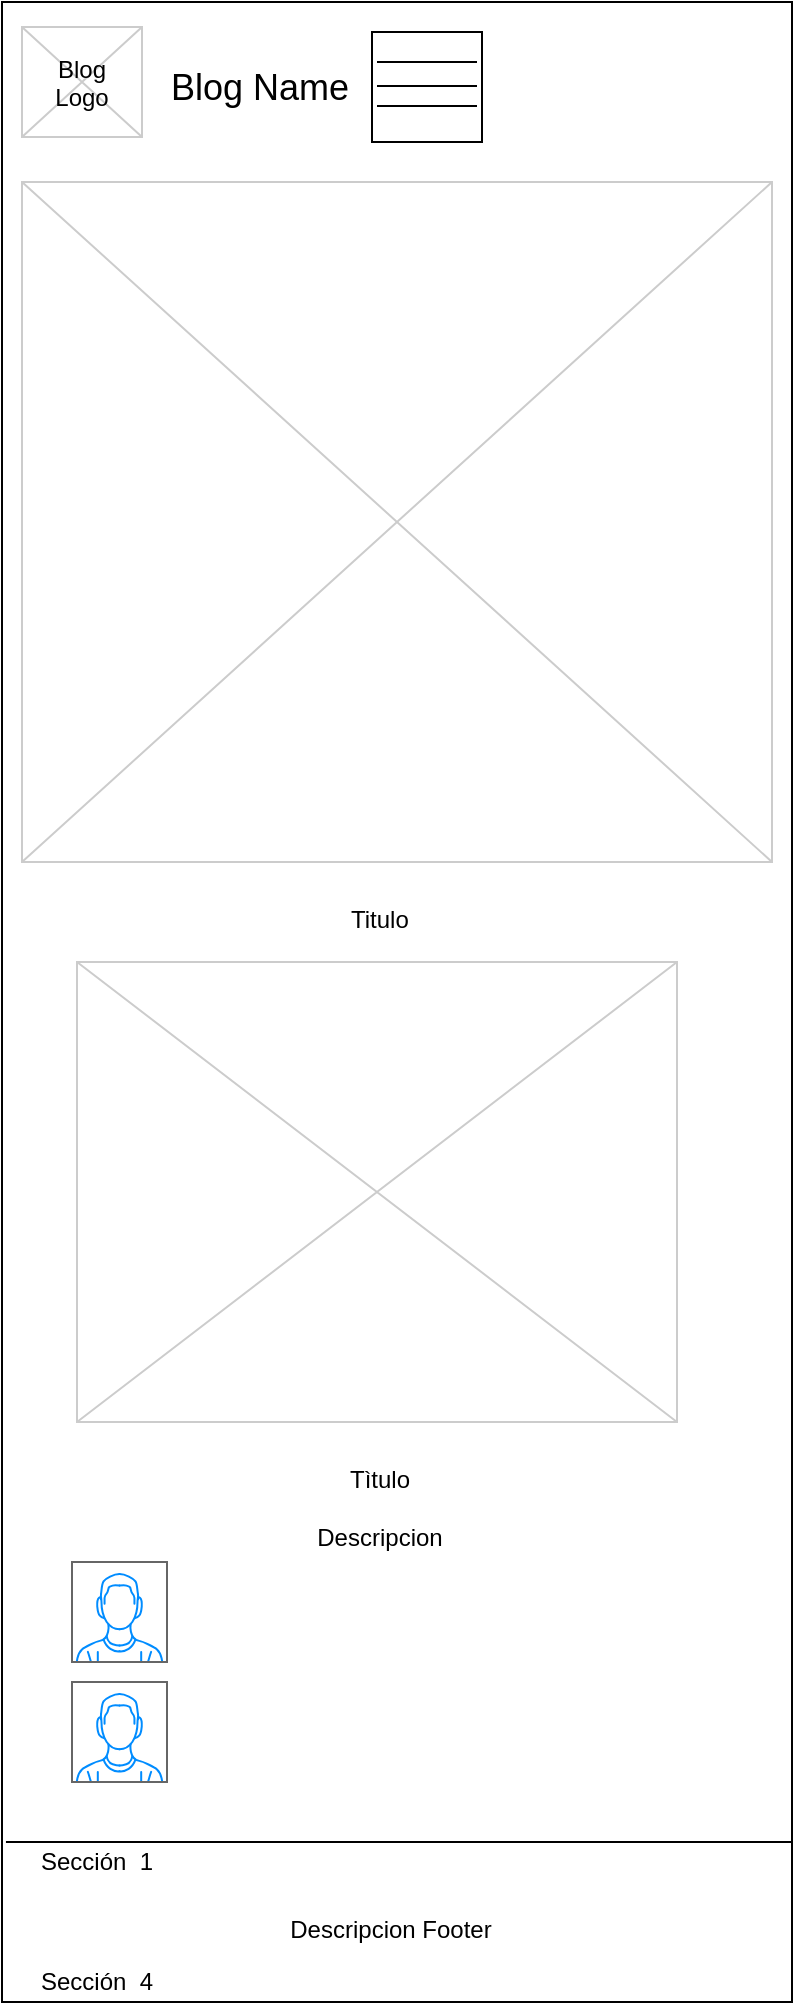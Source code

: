 <mxfile version="14.7.2" type="device" pages="4"><diagram name="Inicio" id="f1b7ffb7-ca1e-a977-7cf5-a751b3c06c05"><mxGraphModel dx="868" dy="426" grid="1" gridSize="10" guides="1" tooltips="1" connect="1" arrows="1" fold="1" page="1" pageScale="1" pageWidth="826" pageHeight="1169" background="none" math="0" shadow="0"><root><mxCell id="0"/><mxCell id="1" parent="0"/><mxCell id="qnHHF6-r_vTTIAI0Np6s-69" value="" style="rounded=0;whiteSpace=wrap;html=1;align=center;" vertex="1" parent="1"><mxGeometry x="5" width="395" height="1000" as="geometry"/></mxCell><mxCell id="2" value="Blog Name" style="text;spacingTop=-5;fontSize=18;fontStyle=0" parent="1" vertex="1"><mxGeometry x="87.5" y="30" width="230" height="20" as="geometry"/></mxCell><mxCell id="20" value="" style="verticalLabelPosition=bottom;verticalAlign=top;strokeWidth=1;shape=mxgraph.mockup.graphics.iconGrid;strokeColor=#CCCCCC;gridSize=1,1;" parent="1" vertex="1"><mxGeometry x="15" y="12.5" width="60" height="55" as="geometry"/></mxCell><mxCell id="21" value="Blog &#10;Logo" style="text;spacingTop=-5;align=center" parent="1" vertex="1"><mxGeometry x="25" y="25" width="40" height="40" as="geometry"/></mxCell><mxCell id="27" value="" style="verticalLabelPosition=bottom;verticalAlign=top;strokeWidth=1;shape=mxgraph.mockup.graphics.iconGrid;strokeColor=#CCCCCC;gridSize=1,1;" parent="1" vertex="1"><mxGeometry x="15" y="90" width="375" height="340" as="geometry"/></mxCell><mxCell id="34" value="Tìtulo&#10;&#10;Descripcion" style="text;spacingTop=-5;whiteSpace=wrap;align=center;" parent="1" vertex="1"><mxGeometry x="40" y="730" width="307.5" height="80" as="geometry"/></mxCell><mxCell id="42" value="Titulo" style="text;spacingTop=-5;" parent="1" vertex="1"><mxGeometry x="177.5" y="450" width="30" height="20" as="geometry"/></mxCell><mxCell id="50" value="" style="verticalLabelPosition=bottom;verticalAlign=top;strokeWidth=1;shape=mxgraph.mockup.graphics.iconGrid;strokeColor=#CCCCCC;gridSize=1,1;" parent="1" vertex="1"><mxGeometry x="42.5" y="480" width="300" height="230" as="geometry"/></mxCell><mxCell id="qnHHF6-r_vTTIAI0Np6s-62" value="" style="whiteSpace=wrap;html=1;aspect=fixed;" vertex="1" parent="1"><mxGeometry x="190" y="15" width="55" height="55" as="geometry"/></mxCell><mxCell id="qnHHF6-r_vTTIAI0Np6s-64" value="" style="endArrow=none;html=1;" edge="1" parent="1"><mxGeometry width="50" height="50" relative="1" as="geometry"><mxPoint x="192.5" y="30" as="sourcePoint"/><mxPoint x="242.5" y="30" as="targetPoint"/></mxGeometry></mxCell><mxCell id="qnHHF6-r_vTTIAI0Np6s-65" value="" style="endArrow=none;html=1;" edge="1" parent="1"><mxGeometry width="50" height="50" relative="1" as="geometry"><mxPoint x="192.5" y="42" as="sourcePoint"/><mxPoint x="242.5" y="42" as="targetPoint"/></mxGeometry></mxCell><mxCell id="qnHHF6-r_vTTIAI0Np6s-66" value="" style="endArrow=none;html=1;" edge="1" parent="1"><mxGeometry width="50" height="50" relative="1" as="geometry"><mxPoint x="192.5" y="52" as="sourcePoint"/><mxPoint x="242.5" y="52" as="targetPoint"/></mxGeometry></mxCell><mxCell id="qnHHF6-r_vTTIAI0Np6s-67" value="" style="verticalLabelPosition=bottom;shadow=0;dashed=0;align=center;html=1;verticalAlign=top;strokeWidth=1;shape=mxgraph.mockup.containers.userMale;strokeColor=#666666;strokeColor2=#008cff;" vertex="1" parent="1"><mxGeometry x="40" y="780" width="47.5" height="50" as="geometry"/></mxCell><mxCell id="qnHHF6-r_vTTIAI0Np6s-68" value="" style="verticalLabelPosition=bottom;shadow=0;dashed=0;align=center;html=1;verticalAlign=top;strokeWidth=1;shape=mxgraph.mockup.containers.userMale;strokeColor=#666666;strokeColor2=#008cff;" vertex="1" parent="1"><mxGeometry x="40" y="840" width="47.5" height="50" as="geometry"/></mxCell><mxCell id="qnHHF6-r_vTTIAI0Np6s-70" value="" style="endArrow=none;html=1;exitX=0.005;exitY=0.92;exitDx=0;exitDy=0;exitPerimeter=0;entryX=1;entryY=0.92;entryDx=0;entryDy=0;entryPerimeter=0;" edge="1" parent="1" source="qnHHF6-r_vTTIAI0Np6s-69" target="qnHHF6-r_vTTIAI0Np6s-69"><mxGeometry width="50" height="50" relative="1" as="geometry"><mxPoint x="370" y="980" as="sourcePoint"/><mxPoint x="420" y="960" as="targetPoint"/></mxGeometry></mxCell><mxCell id="qnHHF6-r_vTTIAI0Np6s-71" value="Sección&amp;nbsp; 1" style="text;html=1;strokeColor=none;fillColor=none;align=center;verticalAlign=middle;whiteSpace=wrap;rounded=0;" vertex="1" parent="1"><mxGeometry x="15" y="920" width="75" height="20" as="geometry"/></mxCell><mxCell id="qnHHF6-r_vTTIAI0Np6s-72" value="Sección&amp;nbsp; 4" style="text;html=1;strokeColor=none;fillColor=none;align=center;verticalAlign=middle;whiteSpace=wrap;rounded=0;" vertex="1" parent="1"><mxGeometry x="15" y="980" width="75" height="20" as="geometry"/></mxCell><mxCell id="qnHHF6-r_vTTIAI0Np6s-73" value="&lt;h1&gt;&lt;span style=&quot;font-size: 12px ; font-weight: normal&quot;&gt;Descripcion Footer&lt;/span&gt;&lt;br&gt;&lt;/h1&gt;" style="text;html=1;strokeColor=none;fillColor=none;spacing=5;spacingTop=-20;whiteSpace=wrap;overflow=hidden;rounded=0;align=center;" vertex="1" parent="1"><mxGeometry x="17.5" y="940" width="362.5" height="40" as="geometry"/></mxCell></root></mxGraphModel></diagram><diagram name="Tattos" id="P042-ufTU3jRroPHva3r"><mxGraphModel dx="868" dy="426" grid="1" gridSize="10" guides="1" tooltips="1" connect="1" arrows="1" fold="1" page="1" pageScale="1" pageWidth="826" pageHeight="1169" background="none" math="0" shadow="0"><root><mxCell id="gthebJS9XWm7W8On1DVW-0"/><mxCell id="gthebJS9XWm7W8On1DVW-1" parent="gthebJS9XWm7W8On1DVW-0"/><mxCell id="gthebJS9XWm7W8On1DVW-2" value="" style="rounded=0;whiteSpace=wrap;html=1;align=center;" vertex="1" parent="gthebJS9XWm7W8On1DVW-1"><mxGeometry x="5" width="395" height="860" as="geometry"/></mxCell><mxCell id="gthebJS9XWm7W8On1DVW-3" value="Blog Name" style="text;spacingTop=-5;fontSize=18;fontStyle=0" vertex="1" parent="gthebJS9XWm7W8On1DVW-1"><mxGeometry x="87.5" y="30" width="230" height="20" as="geometry"/></mxCell><mxCell id="gthebJS9XWm7W8On1DVW-4" value="" style="verticalLabelPosition=bottom;verticalAlign=top;strokeWidth=1;shape=mxgraph.mockup.graphics.iconGrid;strokeColor=#CCCCCC;gridSize=1,1;" vertex="1" parent="gthebJS9XWm7W8On1DVW-1"><mxGeometry x="15" y="12.5" width="60" height="55" as="geometry"/></mxCell><mxCell id="gthebJS9XWm7W8On1DVW-5" value="Blog &#10;Logo" style="text;spacingTop=-5;align=center" vertex="1" parent="gthebJS9XWm7W8On1DVW-1"><mxGeometry x="25" y="25" width="40" height="40" as="geometry"/></mxCell><mxCell id="gthebJS9XWm7W8On1DVW-7" value="Tìtulo&#10;&#10;Descripcion" style="text;spacingTop=-5;whiteSpace=wrap;align=center;" vertex="1" parent="gthebJS9XWm7W8On1DVW-1"><mxGeometry x="45" y="380" width="307.5" height="80" as="geometry"/></mxCell><mxCell id="gthebJS9XWm7W8On1DVW-8" value="Titulo" style="text;spacingTop=-5;" vertex="1" parent="gthebJS9XWm7W8On1DVW-1"><mxGeometry x="178.75" y="100" width="30" height="20" as="geometry"/></mxCell><mxCell id="gthebJS9XWm7W8On1DVW-9" value="" style="verticalLabelPosition=bottom;verticalAlign=top;strokeWidth=1;shape=mxgraph.mockup.graphics.iconGrid;strokeColor=#CCCCCC;gridSize=1,1;" vertex="1" parent="gthebJS9XWm7W8On1DVW-1"><mxGeometry x="48.75" y="130" width="300" height="230" as="geometry"/></mxCell><mxCell id="gthebJS9XWm7W8On1DVW-10" value="" style="whiteSpace=wrap;html=1;aspect=fixed;" vertex="1" parent="gthebJS9XWm7W8On1DVW-1"><mxGeometry x="190" y="15" width="55" height="55" as="geometry"/></mxCell><mxCell id="gthebJS9XWm7W8On1DVW-11" value="" style="endArrow=none;html=1;" edge="1" parent="gthebJS9XWm7W8On1DVW-1"><mxGeometry width="50" height="50" relative="1" as="geometry"><mxPoint x="192.5" y="30" as="sourcePoint"/><mxPoint x="242.5" y="30" as="targetPoint"/></mxGeometry></mxCell><mxCell id="gthebJS9XWm7W8On1DVW-12" value="" style="endArrow=none;html=1;" edge="1" parent="gthebJS9XWm7W8On1DVW-1"><mxGeometry width="50" height="50" relative="1" as="geometry"><mxPoint x="192.5" y="42" as="sourcePoint"/><mxPoint x="242.5" y="42" as="targetPoint"/></mxGeometry></mxCell><mxCell id="gthebJS9XWm7W8On1DVW-13" value="" style="endArrow=none;html=1;" edge="1" parent="gthebJS9XWm7W8On1DVW-1"><mxGeometry width="50" height="50" relative="1" as="geometry"><mxPoint x="192.5" y="52" as="sourcePoint"/><mxPoint x="242.5" y="52" as="targetPoint"/></mxGeometry></mxCell><mxCell id="gthebJS9XWm7W8On1DVW-16" value="" style="endArrow=none;html=1;exitX=0.005;exitY=0.92;exitDx=0;exitDy=0;exitPerimeter=0;entryX=1;entryY=0.92;entryDx=0;entryDy=0;entryPerimeter=0;" edge="1" parent="gthebJS9XWm7W8On1DVW-1" source="gthebJS9XWm7W8On1DVW-2" target="gthebJS9XWm7W8On1DVW-2"><mxGeometry width="50" height="50" relative="1" as="geometry"><mxPoint x="370" y="980" as="sourcePoint"/><mxPoint x="420" y="960" as="targetPoint"/></mxGeometry></mxCell><mxCell id="gthebJS9XWm7W8On1DVW-17" value="Sección&amp;nbsp; 1" style="text;html=1;strokeColor=none;fillColor=none;align=center;verticalAlign=middle;whiteSpace=wrap;rounded=0;" vertex="1" parent="gthebJS9XWm7W8On1DVW-1"><mxGeometry x="11.25" y="790" width="75" height="20" as="geometry"/></mxCell><mxCell id="gthebJS9XWm7W8On1DVW-18" value="Sección&amp;nbsp; 4" style="text;html=1;strokeColor=none;fillColor=none;align=center;verticalAlign=middle;whiteSpace=wrap;rounded=0;" vertex="1" parent="gthebJS9XWm7W8On1DVW-1"><mxGeometry x="11.25" y="840" width="75" height="20" as="geometry"/></mxCell><mxCell id="gthebJS9XWm7W8On1DVW-19" value="&lt;h1&gt;&lt;span style=&quot;font-size: 12px ; font-weight: normal&quot;&gt;Descripcion Footer&lt;/span&gt;&lt;br&gt;&lt;/h1&gt;" style="text;html=1;strokeColor=none;fillColor=none;spacing=5;spacingTop=-20;whiteSpace=wrap;overflow=hidden;rounded=0;align=center;" vertex="1" parent="gthebJS9XWm7W8On1DVW-1"><mxGeometry x="13.75" y="800" width="362.5" height="40" as="geometry"/></mxCell><mxCell id="gthebJS9XWm7W8On1DVW-20" value="" style="endArrow=none;html=1;exitX=0.005;exitY=0.085;exitDx=0;exitDy=0;exitPerimeter=0;entryX=1.01;entryY=0.087;entryDx=0;entryDy=0;entryPerimeter=0;" edge="1" parent="gthebJS9XWm7W8On1DVW-1" source="gthebJS9XWm7W8On1DVW-2" target="gthebJS9XWm7W8On1DVW-2"><mxGeometry width="50" height="50" relative="1" as="geometry"><mxPoint x="390" y="280" as="sourcePoint"/><mxPoint x="440" y="230" as="targetPoint"/></mxGeometry></mxCell><mxCell id="gthebJS9XWm7W8On1DVW-22" value="Tìtulo&#10;&#10;Descripcion" style="text;spacingTop=-5;whiteSpace=wrap;align=center;" vertex="1" parent="gthebJS9XWm7W8On1DVW-1"><mxGeometry x="40" y="720" width="307.5" height="80" as="geometry"/></mxCell><mxCell id="gthebJS9XWm7W8On1DVW-23" value="" style="verticalLabelPosition=bottom;verticalAlign=top;strokeWidth=1;shape=mxgraph.mockup.graphics.iconGrid;strokeColor=#CCCCCC;gridSize=1,1;" vertex="1" parent="gthebJS9XWm7W8On1DVW-1"><mxGeometry x="43.75" y="470" width="300" height="230" as="geometry"/></mxCell></root></mxGraphModel></diagram><diagram name="Tatuadores" id="aulRINSXSfv9gMzBBJAd"><mxGraphModel dx="868" dy="426" grid="1" gridSize="10" guides="1" tooltips="1" connect="1" arrows="1" fold="1" page="1" pageScale="1" pageWidth="826" pageHeight="1169" background="none" math="0" shadow="0"><root><mxCell id="qX61a2T63On21or0bXD7-0"/><mxCell id="qX61a2T63On21or0bXD7-1" parent="qX61a2T63On21or0bXD7-0"/><mxCell id="qX61a2T63On21or0bXD7-2" value="" style="rounded=0;whiteSpace=wrap;html=1;align=center;" vertex="1" parent="qX61a2T63On21or0bXD7-1"><mxGeometry x="5" width="395" height="720" as="geometry"/></mxCell><mxCell id="qX61a2T63On21or0bXD7-3" value="Blog Name" style="text;spacingTop=-5;fontSize=18;fontStyle=0" vertex="1" parent="qX61a2T63On21or0bXD7-1"><mxGeometry x="87.5" y="30" width="230" height="20" as="geometry"/></mxCell><mxCell id="qX61a2T63On21or0bXD7-4" value="" style="verticalLabelPosition=bottom;verticalAlign=top;strokeWidth=1;shape=mxgraph.mockup.graphics.iconGrid;strokeColor=#CCCCCC;gridSize=1,1;" vertex="1" parent="qX61a2T63On21or0bXD7-1"><mxGeometry x="15" y="12.5" width="60" height="55" as="geometry"/></mxCell><mxCell id="qX61a2T63On21or0bXD7-5" value="Blog &#10;Logo" style="text;spacingTop=-5;align=center" vertex="1" parent="qX61a2T63On21or0bXD7-1"><mxGeometry x="25" y="25" width="40" height="40" as="geometry"/></mxCell><mxCell id="qX61a2T63On21or0bXD7-6" value="Tìtulo&#10;&#10;Descripcion" style="text;spacingTop=-5;whiteSpace=wrap;align=center;" vertex="1" parent="qX61a2T63On21or0bXD7-1"><mxGeometry x="48.76" y="270" width="307.5" height="80" as="geometry"/></mxCell><mxCell id="qX61a2T63On21or0bXD7-7" value="Titulo" style="text;spacingTop=-5;" vertex="1" parent="qX61a2T63On21or0bXD7-1"><mxGeometry x="178.75" y="100" width="30" height="20" as="geometry"/></mxCell><mxCell id="qX61a2T63On21or0bXD7-8" value="" style="verticalLabelPosition=bottom;verticalAlign=top;strokeWidth=1;shape=mxgraph.mockup.graphics.iconGrid;strokeColor=#CCCCCC;gridSize=1,1;" vertex="1" parent="qX61a2T63On21or0bXD7-1"><mxGeometry x="116.88" y="130" width="171.25" height="130" as="geometry"/></mxCell><mxCell id="qX61a2T63On21or0bXD7-9" value="" style="whiteSpace=wrap;html=1;aspect=fixed;" vertex="1" parent="qX61a2T63On21or0bXD7-1"><mxGeometry x="190" y="15" width="55" height="55" as="geometry"/></mxCell><mxCell id="qX61a2T63On21or0bXD7-10" value="" style="endArrow=none;html=1;" edge="1" parent="qX61a2T63On21or0bXD7-1"><mxGeometry width="50" height="50" relative="1" as="geometry"><mxPoint x="192.5" y="30" as="sourcePoint"/><mxPoint x="242.5" y="30" as="targetPoint"/></mxGeometry></mxCell><mxCell id="qX61a2T63On21or0bXD7-11" value="" style="endArrow=none;html=1;" edge="1" parent="qX61a2T63On21or0bXD7-1"><mxGeometry width="50" height="50" relative="1" as="geometry"><mxPoint x="192.5" y="42" as="sourcePoint"/><mxPoint x="242.5" y="42" as="targetPoint"/></mxGeometry></mxCell><mxCell id="qX61a2T63On21or0bXD7-12" value="" style="endArrow=none;html=1;" edge="1" parent="qX61a2T63On21or0bXD7-1"><mxGeometry width="50" height="50" relative="1" as="geometry"><mxPoint x="192.5" y="52" as="sourcePoint"/><mxPoint x="242.5" y="52" as="targetPoint"/></mxGeometry></mxCell><mxCell id="qX61a2T63On21or0bXD7-13" value="" style="endArrow=none;html=1;exitX=0.005;exitY=0.92;exitDx=0;exitDy=0;exitPerimeter=0;entryX=1;entryY=0.92;entryDx=0;entryDy=0;entryPerimeter=0;" edge="1" parent="qX61a2T63On21or0bXD7-1" source="qX61a2T63On21or0bXD7-2" target="qX61a2T63On21or0bXD7-2"><mxGeometry width="50" height="50" relative="1" as="geometry"><mxPoint x="370" y="980" as="sourcePoint"/><mxPoint x="420" y="960" as="targetPoint"/><Array as="points"><mxPoint x="250" y="662"/></Array></mxGeometry></mxCell><mxCell id="qX61a2T63On21or0bXD7-14" value="Sección&amp;nbsp; 1" style="text;html=1;strokeColor=none;fillColor=none;align=center;verticalAlign=middle;whiteSpace=wrap;rounded=0;" vertex="1" parent="qX61a2T63On21or0bXD7-1"><mxGeometry x="11.25" y="660" width="75" height="20" as="geometry"/></mxCell><mxCell id="qX61a2T63On21or0bXD7-15" value="Sección&amp;nbsp; 4" style="text;html=1;strokeColor=none;fillColor=none;align=center;verticalAlign=middle;whiteSpace=wrap;rounded=0;" vertex="1" parent="qX61a2T63On21or0bXD7-1"><mxGeometry x="15" y="700" width="75" height="20" as="geometry"/></mxCell><mxCell id="qX61a2T63On21or0bXD7-16" value="&lt;h1&gt;&lt;span style=&quot;font-size: 12px ; font-weight: normal&quot;&gt;Descripcion Footer&lt;/span&gt;&lt;br&gt;&lt;/h1&gt;" style="text;html=1;strokeColor=none;fillColor=none;spacing=5;spacingTop=-20;whiteSpace=wrap;overflow=hidden;rounded=0;align=center;" vertex="1" parent="qX61a2T63On21or0bXD7-1"><mxGeometry x="13.75" y="670" width="362.5" height="40" as="geometry"/></mxCell><mxCell id="qX61a2T63On21or0bXD7-17" value="" style="endArrow=none;html=1;exitX=0.005;exitY=0.085;exitDx=0;exitDy=0;exitPerimeter=0;entryX=1.01;entryY=0.087;entryDx=0;entryDy=0;entryPerimeter=0;" edge="1" parent="qX61a2T63On21or0bXD7-1"><mxGeometry width="50" height="50" relative="1" as="geometry"><mxPoint x="6.975" y="87.2" as="sourcePoint"/><mxPoint x="403.95" y="88.64" as="targetPoint"/></mxGeometry></mxCell><mxCell id="qX61a2T63On21or0bXD7-19" value="" style="verticalLabelPosition=bottom;verticalAlign=top;strokeWidth=1;shape=mxgraph.mockup.graphics.iconGrid;strokeColor=#CCCCCC;gridSize=1,1;" vertex="1" parent="qX61a2T63On21or0bXD7-1"><mxGeometry x="52.51" y="400" width="300" height="230" as="geometry"/></mxCell><mxCell id="qX61a2T63On21or0bXD7-21" value="" style="verticalLabelPosition=bottom;shadow=0;dashed=0;align=center;html=1;verticalAlign=top;strokeWidth=1;shape=mxgraph.mockup.graphics.simpleIcon;strokeColor=#999999;" vertex="1" parent="qX61a2T63On21or0bXD7-1"><mxGeometry x="45" y="330" width="30" height="30" as="geometry"/></mxCell><mxCell id="qX61a2T63On21or0bXD7-22" value="" style="verticalLabelPosition=bottom;shadow=0;dashed=0;align=center;html=1;verticalAlign=top;strokeWidth=1;shape=mxgraph.mockup.graphics.simpleIcon;strokeColor=#999999;" vertex="1" parent="qX61a2T63On21or0bXD7-1"><mxGeometry x="178.75" y="330" width="30" height="30" as="geometry"/></mxCell><mxCell id="qX61a2T63On21or0bXD7-23" value="" style="verticalLabelPosition=bottom;shadow=0;dashed=0;align=center;html=1;verticalAlign=top;strokeWidth=1;shape=mxgraph.mockup.graphics.simpleIcon;strokeColor=#999999;" vertex="1" parent="qX61a2T63On21or0bXD7-1"><mxGeometry x="178.75" y="330" width="30" height="30" as="geometry"/></mxCell><mxCell id="qX61a2T63On21or0bXD7-24" value="" style="verticalLabelPosition=bottom;shadow=0;dashed=0;align=center;html=1;verticalAlign=top;strokeWidth=1;shape=mxgraph.mockup.graphics.simpleIcon;strokeColor=#999999;" vertex="1" parent="qX61a2T63On21or0bXD7-1"><mxGeometry x="310" y="330" width="30" height="30" as="geometry"/></mxCell></root></mxGraphModel></diagram><diagram name="Nosotros" id="bo5ECofq4aQOJBgP67FF"><mxGraphModel dx="868" dy="482" grid="1" gridSize="10" guides="1" tooltips="1" connect="1" arrows="1" fold="1" page="1" pageScale="1" pageWidth="826" pageHeight="1169" background="none" math="0" shadow="0"><root><mxCell id="R-OslWjjEcuBwVtRC-m0-0"/><mxCell id="R-OslWjjEcuBwVtRC-m0-1" parent="R-OslWjjEcuBwVtRC-m0-0"/><mxCell id="R-OslWjjEcuBwVtRC-m0-2" value="" style="rounded=0;whiteSpace=wrap;html=1;align=center;" vertex="1" parent="R-OslWjjEcuBwVtRC-m0-1"><mxGeometry x="5" width="395" height="670" as="geometry"/></mxCell><mxCell id="R-OslWjjEcuBwVtRC-m0-3" value="Blog Name" style="text;spacingTop=-5;fontSize=18;fontStyle=0" vertex="1" parent="R-OslWjjEcuBwVtRC-m0-1"><mxGeometry x="87.5" y="30" width="230" height="20" as="geometry"/></mxCell><mxCell id="R-OslWjjEcuBwVtRC-m0-4" value="" style="verticalLabelPosition=bottom;verticalAlign=top;strokeWidth=1;shape=mxgraph.mockup.graphics.iconGrid;strokeColor=#CCCCCC;gridSize=1,1;" vertex="1" parent="R-OslWjjEcuBwVtRC-m0-1"><mxGeometry x="15" y="12.5" width="60" height="55" as="geometry"/></mxCell><mxCell id="R-OslWjjEcuBwVtRC-m0-5" value="Blog &#10;Logo" style="text;spacingTop=-5;align=center" vertex="1" parent="R-OslWjjEcuBwVtRC-m0-1"><mxGeometry x="25" y="25" width="40" height="40" as="geometry"/></mxCell><mxCell id="R-OslWjjEcuBwVtRC-m0-6" value="Tìtulo&#10;&#10;Descripcion" style="text;spacingTop=-5;whiteSpace=wrap;align=center;verticalAlign=middle;" vertex="1" parent="R-OslWjjEcuBwVtRC-m0-1"><mxGeometry x="170" y="130" width="225" height="140" as="geometry"/></mxCell><mxCell id="R-OslWjjEcuBwVtRC-m0-7" value="Titulo" style="text;spacingTop=-5;" vertex="1" parent="R-OslWjjEcuBwVtRC-m0-1"><mxGeometry x="178.75" y="100" width="30" height="20" as="geometry"/></mxCell><mxCell id="R-OslWjjEcuBwVtRC-m0-8" value="" style="verticalLabelPosition=bottom;verticalAlign=top;strokeWidth=1;shape=mxgraph.mockup.graphics.iconGrid;strokeColor=#CCCCCC;gridSize=1,1;" vertex="1" parent="R-OslWjjEcuBwVtRC-m0-1"><mxGeometry x="25" y="130" width="125" height="140" as="geometry"/></mxCell><mxCell id="R-OslWjjEcuBwVtRC-m0-9" value="" style="whiteSpace=wrap;html=1;aspect=fixed;" vertex="1" parent="R-OslWjjEcuBwVtRC-m0-1"><mxGeometry x="190" y="15" width="55" height="55" as="geometry"/></mxCell><mxCell id="R-OslWjjEcuBwVtRC-m0-10" value="" style="endArrow=none;html=1;" edge="1" parent="R-OslWjjEcuBwVtRC-m0-1"><mxGeometry width="50" height="50" relative="1" as="geometry"><mxPoint x="192.5" y="30" as="sourcePoint"/><mxPoint x="242.5" y="30" as="targetPoint"/></mxGeometry></mxCell><mxCell id="R-OslWjjEcuBwVtRC-m0-11" value="" style="endArrow=none;html=1;" edge="1" parent="R-OslWjjEcuBwVtRC-m0-1"><mxGeometry width="50" height="50" relative="1" as="geometry"><mxPoint x="192.5" y="42" as="sourcePoint"/><mxPoint x="242.5" y="42" as="targetPoint"/></mxGeometry></mxCell><mxCell id="R-OslWjjEcuBwVtRC-m0-12" value="" style="endArrow=none;html=1;" edge="1" parent="R-OslWjjEcuBwVtRC-m0-1"><mxGeometry width="50" height="50" relative="1" as="geometry"><mxPoint x="192.5" y="52" as="sourcePoint"/><mxPoint x="242.5" y="52" as="targetPoint"/></mxGeometry></mxCell><mxCell id="R-OslWjjEcuBwVtRC-m0-13" value="" style="endArrow=none;html=1;exitX=0.005;exitY=0.92;exitDx=0;exitDy=0;exitPerimeter=0;entryX=1;entryY=0.92;entryDx=0;entryDy=0;entryPerimeter=0;" edge="1" parent="R-OslWjjEcuBwVtRC-m0-1" source="R-OslWjjEcuBwVtRC-m0-2" target="R-OslWjjEcuBwVtRC-m0-2"><mxGeometry width="50" height="50" relative="1" as="geometry"><mxPoint x="370" y="980" as="sourcePoint"/><mxPoint x="420" y="960" as="targetPoint"/></mxGeometry></mxCell><mxCell id="R-OslWjjEcuBwVtRC-m0-14" value="Sección&amp;nbsp; 1" style="text;html=1;strokeColor=none;fillColor=none;align=center;verticalAlign=middle;whiteSpace=wrap;rounded=0;" vertex="1" parent="R-OslWjjEcuBwVtRC-m0-1"><mxGeometry x="15" y="620" width="75" height="20" as="geometry"/></mxCell><mxCell id="R-OslWjjEcuBwVtRC-m0-15" value="Sección&amp;nbsp; 4" style="text;html=1;strokeColor=none;fillColor=none;align=center;verticalAlign=middle;whiteSpace=wrap;rounded=0;" vertex="1" parent="R-OslWjjEcuBwVtRC-m0-1"><mxGeometry x="12.5" y="650" width="75" height="20" as="geometry"/></mxCell><mxCell id="R-OslWjjEcuBwVtRC-m0-16" value="&lt;h1&gt;&lt;span style=&quot;font-size: 12px ; font-weight: normal&quot;&gt;Descripcion Footer&lt;/span&gt;&lt;br&gt;&lt;/h1&gt;" style="text;html=1;strokeColor=none;fillColor=none;spacing=5;spacingTop=-20;whiteSpace=wrap;overflow=hidden;rounded=0;align=center;" vertex="1" parent="R-OslWjjEcuBwVtRC-m0-1"><mxGeometry x="25" y="620" width="362.5" height="40" as="geometry"/></mxCell><mxCell id="R-OslWjjEcuBwVtRC-m0-17" value="" style="endArrow=none;html=1;exitX=0.005;exitY=0.085;exitDx=0;exitDy=0;exitPerimeter=0;entryX=1.01;entryY=0.087;entryDx=0;entryDy=0;entryPerimeter=0;" edge="1" parent="R-OslWjjEcuBwVtRC-m0-1"><mxGeometry width="50" height="50" relative="1" as="geometry"><mxPoint x="6.975" y="85.95" as="sourcePoint"/><mxPoint x="403.95" y="87.29" as="targetPoint"/></mxGeometry></mxCell><mxCell id="a0KdY0hV1ZTZLgZXH8if-0" value="" style="verticalLabelPosition=bottom;verticalAlign=top;strokeWidth=1;shape=mxgraph.mockup.graphics.iconGrid;strokeColor=#CCCCCC;gridSize=1,1;" vertex="1" parent="R-OslWjjEcuBwVtRC-m0-1"><mxGeometry x="251.25" y="280" width="125" height="140" as="geometry"/></mxCell><mxCell id="a0KdY0hV1ZTZLgZXH8if-1" value="Tìtulo&#10;&#10;Descripcion" style="text;spacingTop=-5;whiteSpace=wrap;align=center;verticalAlign=middle;" vertex="1" parent="R-OslWjjEcuBwVtRC-m0-1"><mxGeometry x="15" y="280" width="225" height="140" as="geometry"/></mxCell><mxCell id="a0KdY0hV1ZTZLgZXH8if-2" value="Tìtulo&#10;&#10;Descripcion" style="text;spacingTop=-5;whiteSpace=wrap;align=center;verticalAlign=middle;" vertex="1" parent="R-OslWjjEcuBwVtRC-m0-1"><mxGeometry x="160" y="445" width="225" height="140" as="geometry"/></mxCell><mxCell id="a0KdY0hV1ZTZLgZXH8if-3" value="" style="verticalLabelPosition=bottom;verticalAlign=top;strokeWidth=1;shape=mxgraph.mockup.graphics.iconGrid;strokeColor=#CCCCCC;gridSize=1,1;" vertex="1" parent="R-OslWjjEcuBwVtRC-m0-1"><mxGeometry x="15" y="445" width="125" height="140" as="geometry"/></mxCell></root></mxGraphModel></diagram></mxfile>